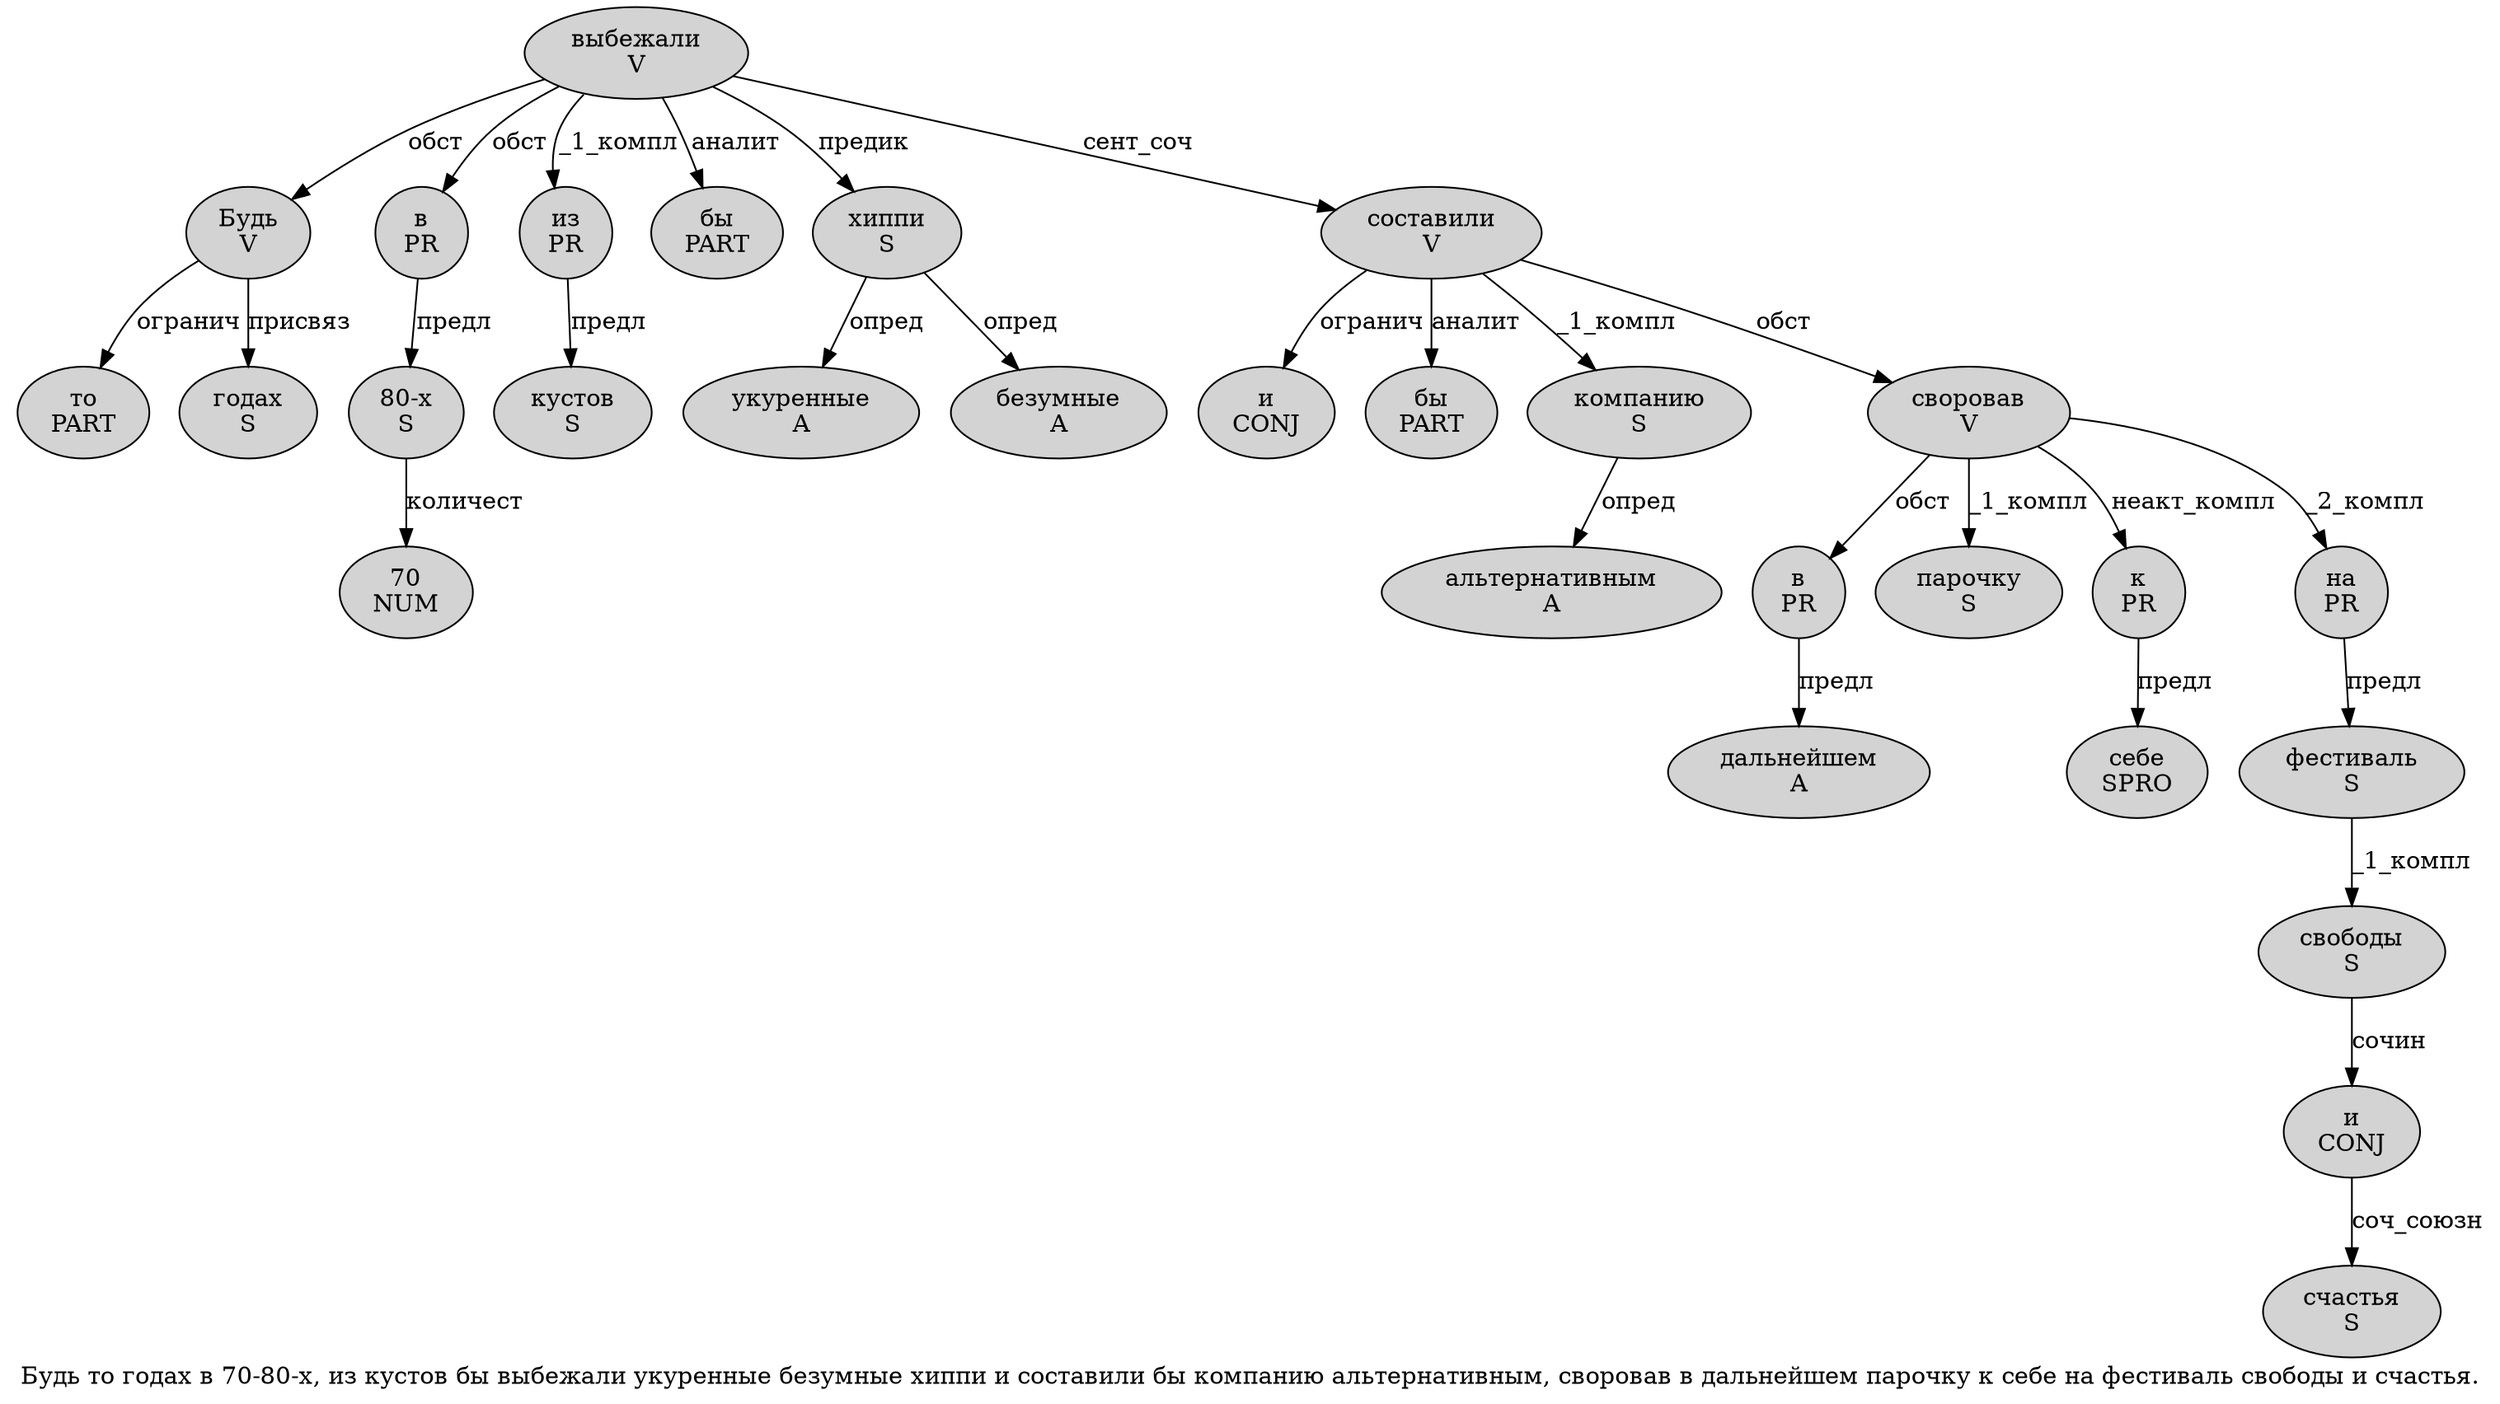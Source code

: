 digraph SENTENCE_3005 {
	graph [label="Будь то годах в 70-80-х, из кустов бы выбежали укуренные безумные хиппи и составили бы компанию альтернативным, своровав в дальнейшем парочку к себе на фестиваль свободы и счастья."]
	node [style=filled]
		0 [label="Будь
V" color="" fillcolor=lightgray penwidth=1 shape=ellipse]
		1 [label="то
PART" color="" fillcolor=lightgray penwidth=1 shape=ellipse]
		2 [label="годах
S" color="" fillcolor=lightgray penwidth=1 shape=ellipse]
		3 [label="в
PR" color="" fillcolor=lightgray penwidth=1 shape=ellipse]
		4 [label="70
NUM" color="" fillcolor=lightgray penwidth=1 shape=ellipse]
		6 [label="80-х
S" color="" fillcolor=lightgray penwidth=1 shape=ellipse]
		8 [label="из
PR" color="" fillcolor=lightgray penwidth=1 shape=ellipse]
		9 [label="кустов
S" color="" fillcolor=lightgray penwidth=1 shape=ellipse]
		10 [label="бы
PART" color="" fillcolor=lightgray penwidth=1 shape=ellipse]
		11 [label="выбежали
V" color="" fillcolor=lightgray penwidth=1 shape=ellipse]
		12 [label="укуренные
A" color="" fillcolor=lightgray penwidth=1 shape=ellipse]
		13 [label="безумные
A" color="" fillcolor=lightgray penwidth=1 shape=ellipse]
		14 [label="хиппи
S" color="" fillcolor=lightgray penwidth=1 shape=ellipse]
		15 [label="и
CONJ" color="" fillcolor=lightgray penwidth=1 shape=ellipse]
		16 [label="составили
V" color="" fillcolor=lightgray penwidth=1 shape=ellipse]
		17 [label="бы
PART" color="" fillcolor=lightgray penwidth=1 shape=ellipse]
		18 [label="компанию
S" color="" fillcolor=lightgray penwidth=1 shape=ellipse]
		19 [label="альтернативным
A" color="" fillcolor=lightgray penwidth=1 shape=ellipse]
		21 [label="своровав
V" color="" fillcolor=lightgray penwidth=1 shape=ellipse]
		22 [label="в
PR" color="" fillcolor=lightgray penwidth=1 shape=ellipse]
		23 [label="дальнейшем
A" color="" fillcolor=lightgray penwidth=1 shape=ellipse]
		24 [label="парочку
S" color="" fillcolor=lightgray penwidth=1 shape=ellipse]
		25 [label="к
PR" color="" fillcolor=lightgray penwidth=1 shape=ellipse]
		26 [label="себе
SPRO" color="" fillcolor=lightgray penwidth=1 shape=ellipse]
		27 [label="на
PR" color="" fillcolor=lightgray penwidth=1 shape=ellipse]
		28 [label="фестиваль
S" color="" fillcolor=lightgray penwidth=1 shape=ellipse]
		29 [label="свободы
S" color="" fillcolor=lightgray penwidth=1 shape=ellipse]
		30 [label="и
CONJ" color="" fillcolor=lightgray penwidth=1 shape=ellipse]
		31 [label="счастья
S" color="" fillcolor=lightgray penwidth=1 shape=ellipse]
			3 -> 6 [label="предл"]
			18 -> 19 [label="опред"]
			16 -> 15 [label="огранич"]
			16 -> 17 [label="аналит"]
			16 -> 18 [label="_1_компл"]
			16 -> 21 [label="обст"]
			8 -> 9 [label="предл"]
			25 -> 26 [label="предл"]
			0 -> 1 [label="огранич"]
			0 -> 2 [label="присвяз"]
			29 -> 30 [label="сочин"]
			28 -> 29 [label="_1_компл"]
			22 -> 23 [label="предл"]
			14 -> 12 [label="опред"]
			14 -> 13 [label="опред"]
			6 -> 4 [label="количест"]
			21 -> 22 [label="обст"]
			21 -> 24 [label="_1_компл"]
			21 -> 25 [label="неакт_компл"]
			21 -> 27 [label="_2_компл"]
			30 -> 31 [label="соч_союзн"]
			27 -> 28 [label="предл"]
			11 -> 0 [label="обст"]
			11 -> 3 [label="обст"]
			11 -> 8 [label="_1_компл"]
			11 -> 10 [label="аналит"]
			11 -> 14 [label="предик"]
			11 -> 16 [label="сент_соч"]
}